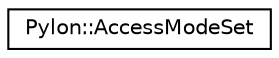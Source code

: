 digraph "Graphical Class Hierarchy"
{
  edge [fontname="Helvetica",fontsize="10",labelfontname="Helvetica",labelfontsize="10"];
  node [fontname="Helvetica",fontsize="10",shape=record];
  rankdir="LR";
  Node1 [label="Pylon::AccessModeSet",height=0.2,width=0.4,color="black", fillcolor="white", style="filled",URL="$class_pylon_1_1_access_mode_set.html",tooltip="Collection of access mode bits. "];
}
